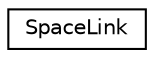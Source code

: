 digraph G
{
  edge [fontname="Helvetica",fontsize="10",labelfontname="Helvetica",labelfontsize="10"];
  node [fontname="Helvetica",fontsize="10",shape=record];
  rankdir=LR;
  Node1 [label="SpaceLink",height=0.2,width=0.4,color="black", fillcolor="white", style="filled",URL="$d4/d63/structSpaceLink.html"];
}
